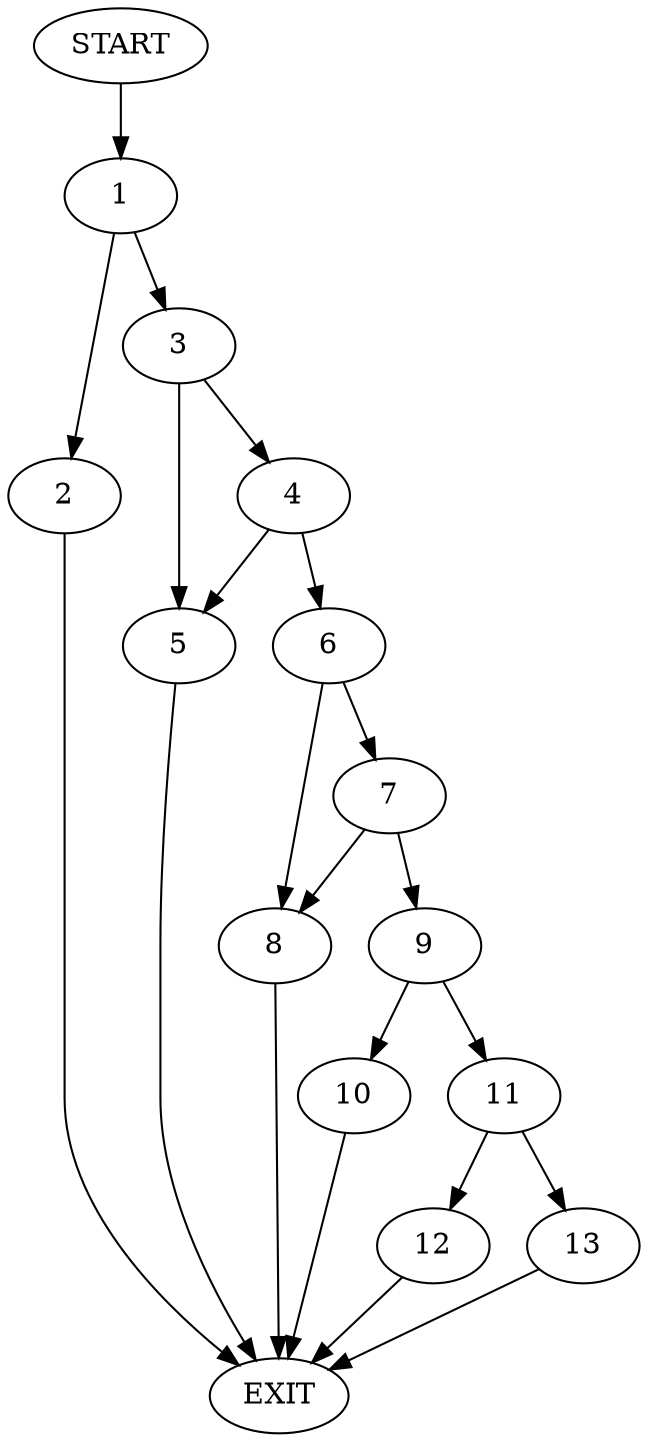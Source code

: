 digraph {
0 [label="START"]
14 [label="EXIT"]
0 -> 1
1 -> 2
1 -> 3
2 -> 14
3 -> 4
3 -> 5
5 -> 14
4 -> 6
4 -> 5
6 -> 7
6 -> 8
7 -> 9
7 -> 8
8 -> 14
9 -> 10
9 -> 11
11 -> 12
11 -> 13
10 -> 14
13 -> 14
12 -> 14
}
